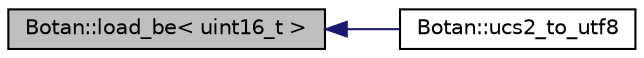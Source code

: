 digraph "Botan::load_be&lt; uint16_t &gt;"
{
  edge [fontname="Helvetica",fontsize="10",labelfontname="Helvetica",labelfontsize="10"];
  node [fontname="Helvetica",fontsize="10",shape=record];
  rankdir="LR";
  Node180 [label="Botan::load_be\< uint16_t \>",height=0.2,width=0.4,color="black", fillcolor="grey75", style="filled", fontcolor="black"];
  Node180 -> Node181 [dir="back",color="midnightblue",fontsize="10",style="solid",fontname="Helvetica"];
  Node181 [label="Botan::ucs2_to_utf8",height=0.2,width=0.4,color="black", fillcolor="white", style="filled",URL="$namespace_botan.html#a2d7ee67f502279fc24a01b42c5451c3c"];
}
